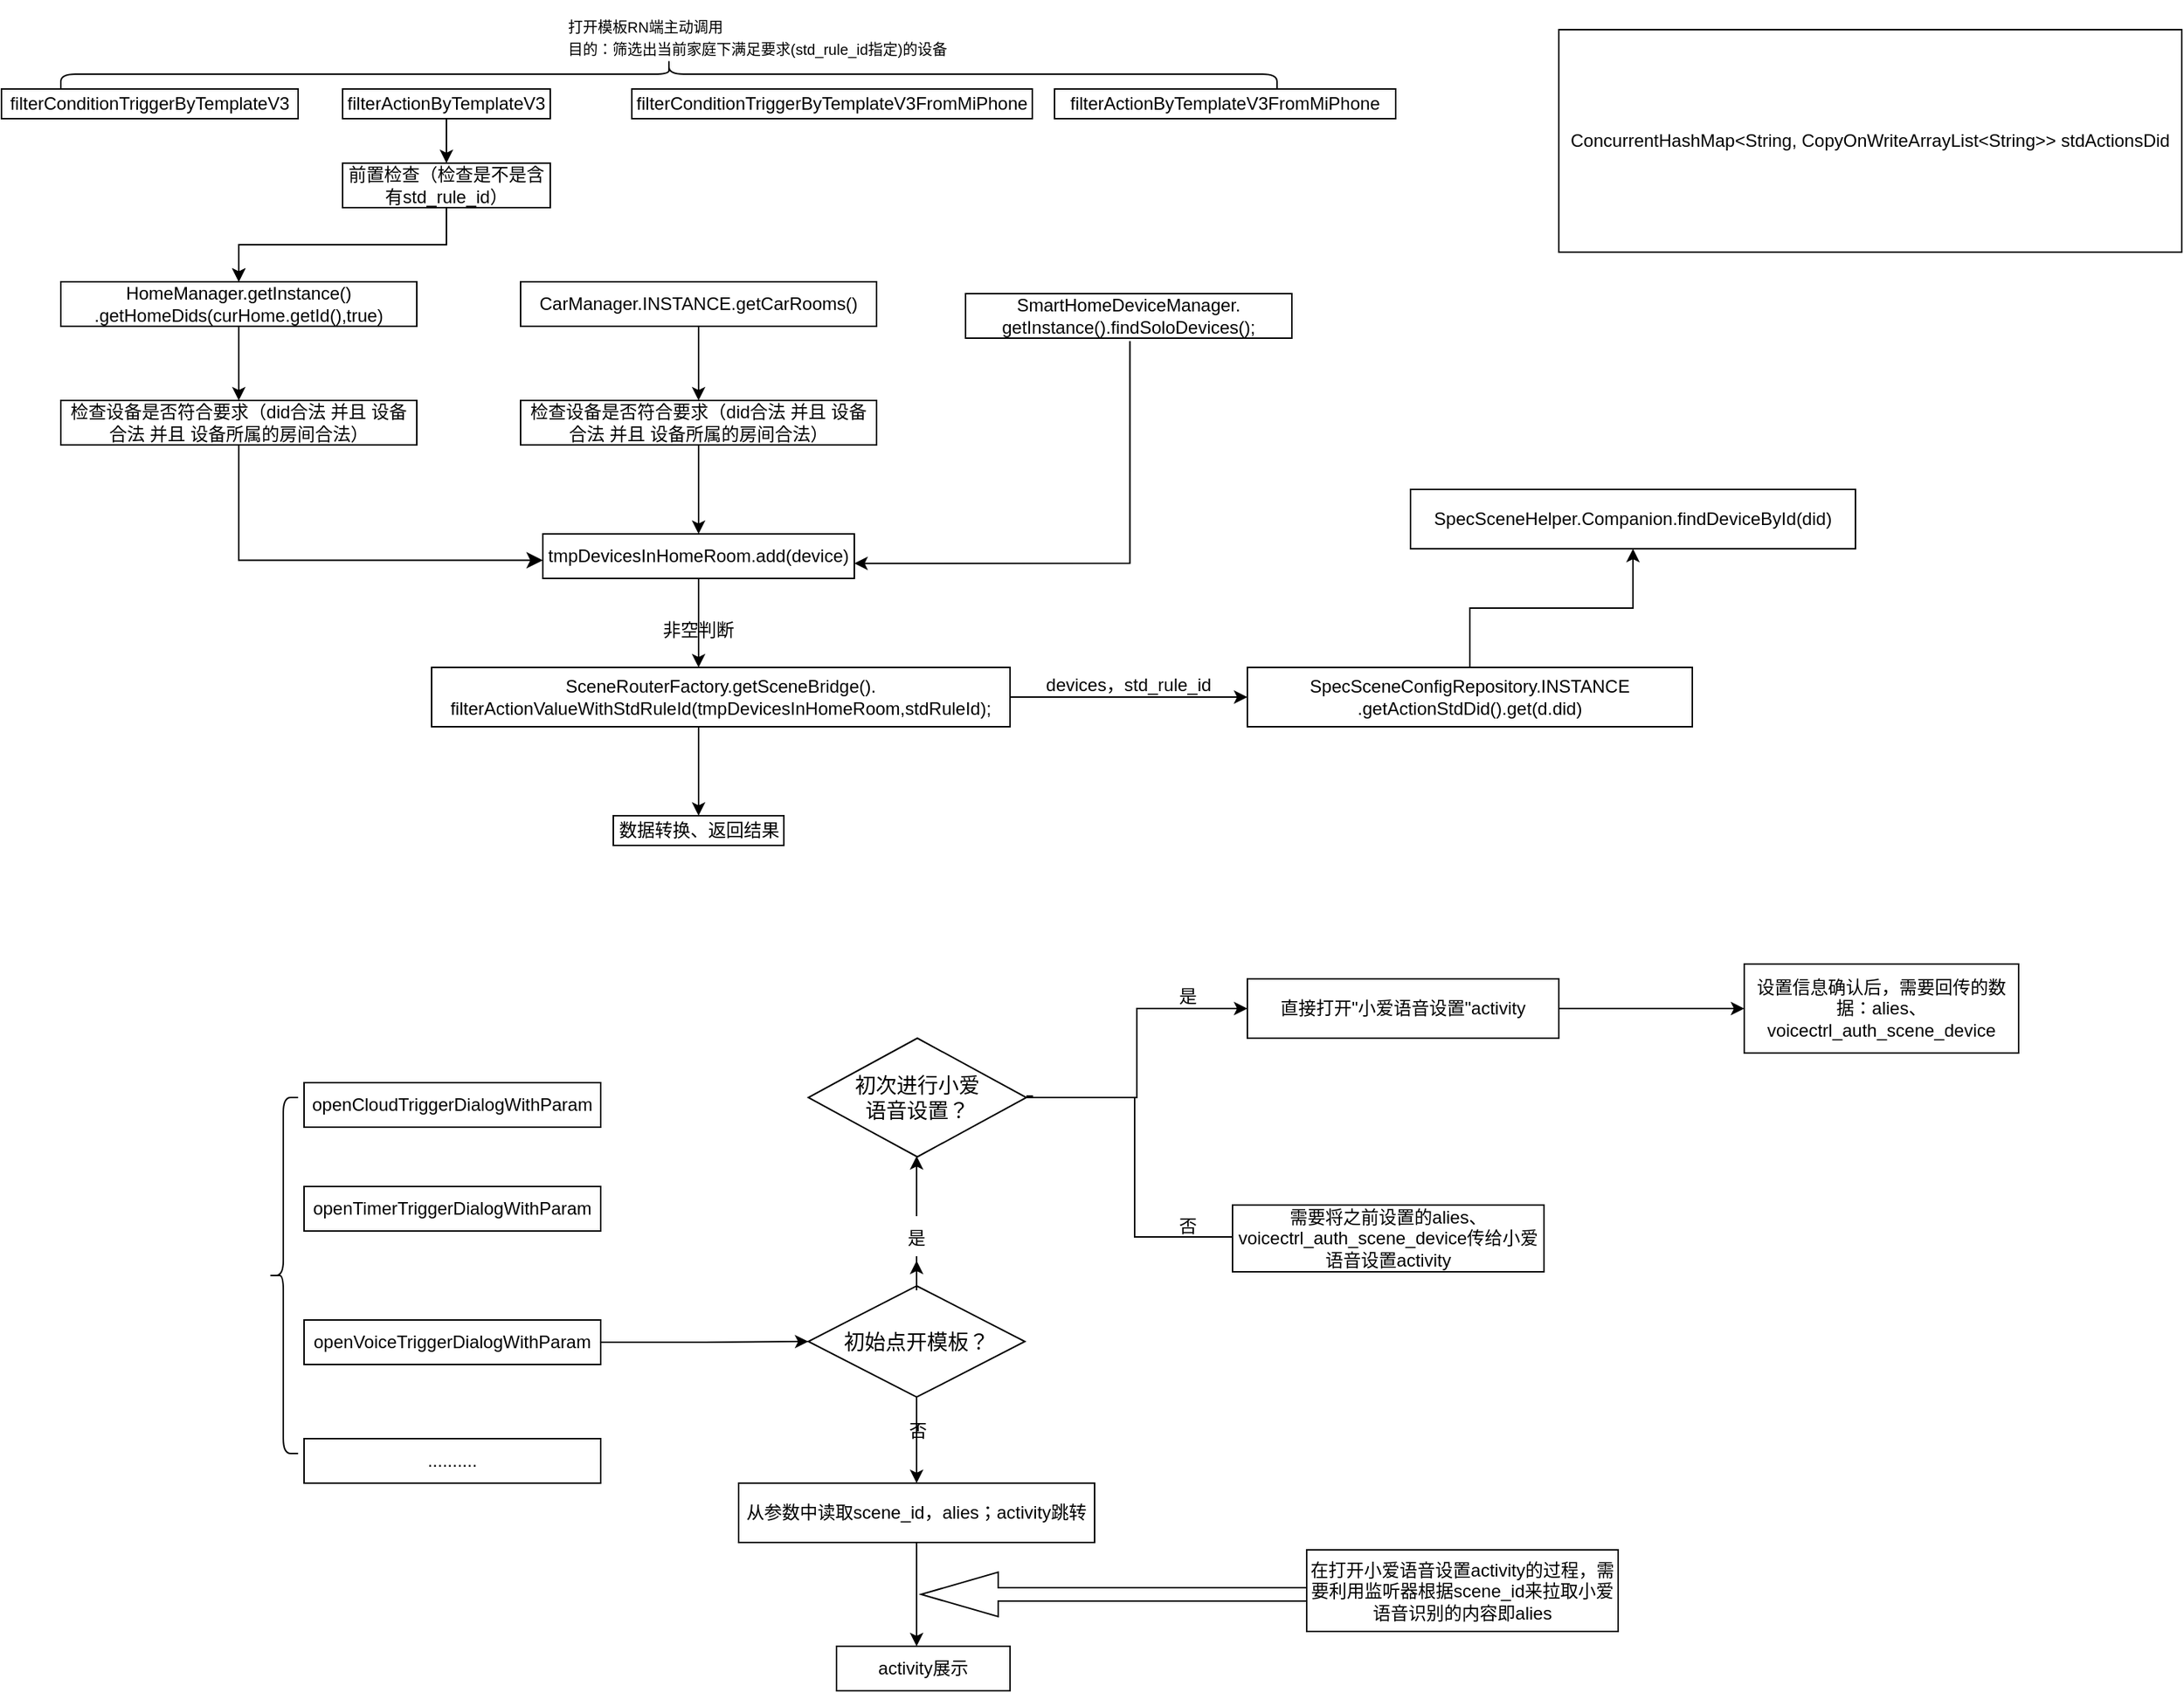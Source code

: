 <mxfile version="26.0.2">
  <diagram name="第 1 页" id="qcWDD4BdnjukdQCVl4ap">
    <mxGraphModel dx="1434" dy="790" grid="1" gridSize="10" guides="1" tooltips="1" connect="0" arrows="1" fold="1" page="1" pageScale="1" pageWidth="827" pageHeight="1169" math="0" shadow="0">
      <root>
        <mxCell id="0" />
        <mxCell id="1" parent="0" />
        <mxCell id="LGKpaFDRPndn7I6KlxH4-8" value="openCloudTriggerDialogWithParam" style="rounded=0;whiteSpace=wrap;html=1;" vertex="1" parent="1">
          <mxGeometry x="214" y="1560" width="200" height="30" as="geometry" />
        </mxCell>
        <mxCell id="LGKpaFDRPndn7I6KlxH4-63" value="" style="edgeStyle=orthogonalEdgeStyle;rounded=0;orthogonalLoop=1;jettySize=auto;html=1;" edge="1" parent="1" source="LGKpaFDRPndn7I6KlxH4-13" target="LGKpaFDRPndn7I6KlxH4-62">
          <mxGeometry relative="1" as="geometry" />
        </mxCell>
        <mxCell id="LGKpaFDRPndn7I6KlxH4-13" value="openVoiceTriggerDialogWithParam" style="rounded=0;whiteSpace=wrap;html=1;" vertex="1" parent="1">
          <mxGeometry x="214" y="1720" width="200" height="30" as="geometry" />
        </mxCell>
        <mxCell id="LGKpaFDRPndn7I6KlxH4-14" value="openTimerTriggerDialogWithParam" style="rounded=0;whiteSpace=wrap;html=1;" vertex="1" parent="1">
          <mxGeometry x="214" y="1630" width="200" height="30" as="geometry" />
        </mxCell>
        <mxCell id="LGKpaFDRPndn7I6KlxH4-16" value="filterConditionTriggerByTemplateV3" style="rounded=0;whiteSpace=wrap;html=1;" vertex="1" parent="1">
          <mxGeometry x="10" y="890" width="200" height="20" as="geometry" />
        </mxCell>
        <mxCell id="LGKpaFDRPndn7I6KlxH4-48" value="" style="edgeStyle=orthogonalEdgeStyle;rounded=0;orthogonalLoop=1;jettySize=auto;html=1;entryX=0.5;entryY=0;entryDx=0;entryDy=0;entryPerimeter=0;" edge="1" parent="1" source="LGKpaFDRPndn7I6KlxH4-17" target="LGKpaFDRPndn7I6KlxH4-23">
          <mxGeometry relative="1" as="geometry">
            <Array as="points">
              <mxPoint x="310" y="930" />
              <mxPoint x="310" y="930" />
            </Array>
          </mxGeometry>
        </mxCell>
        <mxCell id="LGKpaFDRPndn7I6KlxH4-17" value="filterActionByTemplateV3" style="rounded=0;whiteSpace=wrap;html=1;" vertex="1" parent="1">
          <mxGeometry x="240" y="890" width="140" height="20" as="geometry" />
        </mxCell>
        <mxCell id="LGKpaFDRPndn7I6KlxH4-18" value="filterConditionTriggerByTemplateV3FromMiPhone" style="rounded=0;whiteSpace=wrap;html=1;" vertex="1" parent="1">
          <mxGeometry x="435" y="890" width="270" height="20" as="geometry" />
        </mxCell>
        <mxCell id="LGKpaFDRPndn7I6KlxH4-19" value="filterActionByTemplateV3FromMiPhone" style="rounded=0;whiteSpace=wrap;html=1;" vertex="1" parent="1">
          <mxGeometry x="720" y="890" width="230" height="20" as="geometry" />
        </mxCell>
        <mxCell id="LGKpaFDRPndn7I6KlxH4-21" value="&lt;font style=&quot;font-size: 10px;&quot;&gt;打开模板RN端主动调用&lt;br&gt;目的：筛选出当前家庭下满足要求(std_rule_id指定)的设备&lt;br&gt;&lt;/font&gt;" style="text;html=1;align=left;verticalAlign=middle;whiteSpace=wrap;rounded=0;" vertex="1" parent="1">
          <mxGeometry x="390" y="830" width="280" height="50" as="geometry" />
        </mxCell>
        <mxCell id="LGKpaFDRPndn7I6KlxH4-22" value="" style="shape=curlyBracket;whiteSpace=wrap;html=1;rounded=1;labelPosition=left;verticalLabelPosition=middle;align=right;verticalAlign=middle;direction=south;" vertex="1" parent="1">
          <mxGeometry x="50" y="870" width="820" height="20" as="geometry" />
        </mxCell>
        <mxCell id="LGKpaFDRPndn7I6KlxH4-32" value="" style="edgeStyle=orthogonalEdgeStyle;rounded=0;orthogonalLoop=1;jettySize=auto;html=1;" edge="1" parent="1" source="LGKpaFDRPndn7I6KlxH4-23" target="LGKpaFDRPndn7I6KlxH4-24">
          <mxGeometry relative="1" as="geometry" />
        </mxCell>
        <mxCell id="LGKpaFDRPndn7I6KlxH4-33" value="" style="edgeStyle=orthogonalEdgeStyle;rounded=0;orthogonalLoop=1;jettySize=auto;html=1;" edge="1" parent="1" source="LGKpaFDRPndn7I6KlxH4-23" target="LGKpaFDRPndn7I6KlxH4-24">
          <mxGeometry relative="1" as="geometry" />
        </mxCell>
        <mxCell id="LGKpaFDRPndn7I6KlxH4-23" value="前置检查（检查是不是含有std_rule_id）" style="rounded=0;whiteSpace=wrap;html=1;" vertex="1" parent="1">
          <mxGeometry x="240" y="940" width="140" height="30" as="geometry" />
        </mxCell>
        <mxCell id="LGKpaFDRPndn7I6KlxH4-34" value="" style="edgeStyle=orthogonalEdgeStyle;rounded=0;orthogonalLoop=1;jettySize=auto;html=1;" edge="1" parent="1" source="LGKpaFDRPndn7I6KlxH4-24" target="LGKpaFDRPndn7I6KlxH4-25">
          <mxGeometry relative="1" as="geometry" />
        </mxCell>
        <mxCell id="LGKpaFDRPndn7I6KlxH4-24" value="HomeManager.getInstance()&lt;br&gt;.getHomeDids(curHome.getId(),true)" style="rounded=0;whiteSpace=wrap;html=1;" vertex="1" parent="1">
          <mxGeometry x="50" y="1020" width="240" height="30" as="geometry" />
        </mxCell>
        <mxCell id="LGKpaFDRPndn7I6KlxH4-25" value="检查设备是否符合要求（did合法 并且 设备合法 并且 设备所属的房间合法）" style="rounded=0;whiteSpace=wrap;html=1;" vertex="1" parent="1">
          <mxGeometry x="50" y="1100" width="240" height="30" as="geometry" />
        </mxCell>
        <mxCell id="LGKpaFDRPndn7I6KlxH4-35" value="" style="edgeStyle=orthogonalEdgeStyle;rounded=0;orthogonalLoop=1;jettySize=auto;html=1;" edge="1" parent="1" source="LGKpaFDRPndn7I6KlxH4-27" target="LGKpaFDRPndn7I6KlxH4-28">
          <mxGeometry relative="1" as="geometry" />
        </mxCell>
        <mxCell id="LGKpaFDRPndn7I6KlxH4-27" value="&lt;span style=&quot;text-align: left;&quot;&gt;CarManager.INSTANCE.getCarRooms()&lt;/span&gt;" style="rounded=0;whiteSpace=wrap;html=1;" vertex="1" parent="1">
          <mxGeometry x="360" y="1020" width="240" height="30" as="geometry" />
        </mxCell>
        <mxCell id="LGKpaFDRPndn7I6KlxH4-37" value="" style="edgeStyle=orthogonalEdgeStyle;rounded=0;orthogonalLoop=1;jettySize=auto;html=1;" edge="1" parent="1" source="LGKpaFDRPndn7I6KlxH4-28" target="LGKpaFDRPndn7I6KlxH4-30">
          <mxGeometry relative="1" as="geometry" />
        </mxCell>
        <mxCell id="LGKpaFDRPndn7I6KlxH4-28" value="检查设备是否符合要求（did合法 并且 设备合法 并且 设备所属的房间合法）" style="rounded=0;whiteSpace=wrap;html=1;" vertex="1" parent="1">
          <mxGeometry x="360" y="1100" width="240" height="30" as="geometry" />
        </mxCell>
        <mxCell id="LGKpaFDRPndn7I6KlxH4-42" value="" style="edgeStyle=orthogonalEdgeStyle;rounded=0;orthogonalLoop=1;jettySize=auto;html=1;entryX=0.996;entryY=0.328;entryDx=0;entryDy=0;entryPerimeter=0;" edge="1" parent="1">
          <mxGeometry relative="1" as="geometry">
            <mxPoint x="770.806" y="1060" as="sourcePoint" />
            <mxPoint x="585.0" y="1209.84" as="targetPoint" />
            <Array as="points">
              <mxPoint x="770.84" y="1210" />
            </Array>
          </mxGeometry>
        </mxCell>
        <mxCell id="LGKpaFDRPndn7I6KlxH4-29" value="SmartHomeDeviceManager.&lt;br&gt;getInstance().findSoloDevices();" style="rounded=0;whiteSpace=wrap;html=1;" vertex="1" parent="1">
          <mxGeometry x="660" y="1028" width="220" height="30" as="geometry" />
        </mxCell>
        <mxCell id="LGKpaFDRPndn7I6KlxH4-43" value="" style="edgeStyle=orthogonalEdgeStyle;rounded=0;orthogonalLoop=1;jettySize=auto;html=1;" edge="1" parent="1" source="LGKpaFDRPndn7I6KlxH4-30" target="LGKpaFDRPndn7I6KlxH4-31">
          <mxGeometry relative="1" as="geometry">
            <Array as="points">
              <mxPoint x="480" y="1260" />
              <mxPoint x="480" y="1260" />
            </Array>
          </mxGeometry>
        </mxCell>
        <mxCell id="LGKpaFDRPndn7I6KlxH4-30" value="tmpDevicesInHomeRoom.add(device)" style="rounded=0;whiteSpace=wrap;html=1;" vertex="1" parent="1">
          <mxGeometry x="375" y="1190" width="210" height="30" as="geometry" />
        </mxCell>
        <mxCell id="LGKpaFDRPndn7I6KlxH4-45" value="" style="edgeStyle=orthogonalEdgeStyle;rounded=0;orthogonalLoop=1;jettySize=auto;html=1;" edge="1" parent="1" source="LGKpaFDRPndn7I6KlxH4-31" target="LGKpaFDRPndn7I6KlxH4-44">
          <mxGeometry relative="1" as="geometry">
            <Array as="points">
              <mxPoint x="480" y="1340" />
              <mxPoint x="480" y="1340" />
            </Array>
          </mxGeometry>
        </mxCell>
        <mxCell id="LGKpaFDRPndn7I6KlxH4-50" value="" style="edgeStyle=orthogonalEdgeStyle;rounded=0;orthogonalLoop=1;jettySize=auto;html=1;" edge="1" parent="1" source="LGKpaFDRPndn7I6KlxH4-31">
          <mxGeometry relative="1" as="geometry">
            <mxPoint x="850" y="1300" as="targetPoint" />
          </mxGeometry>
        </mxCell>
        <mxCell id="LGKpaFDRPndn7I6KlxH4-31" value="SceneRouterFactory.getSceneBridge().&lt;br&gt;filterActionValueWithStdRuleId(tmpDevicesInHomeRoom,stdRuleId);" style="rounded=0;whiteSpace=wrap;html=1;" vertex="1" parent="1">
          <mxGeometry x="300" y="1280" width="390" height="40" as="geometry" />
        </mxCell>
        <mxCell id="LGKpaFDRPndn7I6KlxH4-39" value="" style="edgeStyle=elbowEdgeStyle;elbow=horizontal;endArrow=classic;html=1;curved=0;rounded=0;endSize=8;startSize=8;exitX=0.5;exitY=1;exitDx=0;exitDy=0;exitPerimeter=0;" edge="1" parent="1" source="LGKpaFDRPndn7I6KlxH4-25">
          <mxGeometry width="50" height="50" relative="1" as="geometry">
            <mxPoint x="19.72" y="1180" as="sourcePoint" />
            <mxPoint x="375" y="1207.75" as="targetPoint" />
            <Array as="points">
              <mxPoint x="170" y="1180" />
            </Array>
          </mxGeometry>
        </mxCell>
        <mxCell id="LGKpaFDRPndn7I6KlxH4-44" value="数据转换、返回结果" style="whiteSpace=wrap;html=1;rounded=0;" vertex="1" parent="1">
          <mxGeometry x="422.5" y="1380" width="115" height="20" as="geometry" />
        </mxCell>
        <mxCell id="LGKpaFDRPndn7I6KlxH4-51" value="非空判断" style="text;html=1;align=center;verticalAlign=middle;whiteSpace=wrap;rounded=0;" vertex="1" parent="1">
          <mxGeometry x="450" y="1240" width="60" height="30" as="geometry" />
        </mxCell>
        <mxCell id="LGKpaFDRPndn7I6KlxH4-54" value="devices，std_rule_id" style="text;html=1;align=center;verticalAlign=middle;whiteSpace=wrap;rounded=0;" vertex="1" parent="1">
          <mxGeometry x="710" y="1277" width="120" height="30" as="geometry" />
        </mxCell>
        <mxCell id="LGKpaFDRPndn7I6KlxH4-58" value="" style="edgeStyle=orthogonalEdgeStyle;rounded=0;orthogonalLoop=1;jettySize=auto;html=1;" edge="1" parent="1" source="LGKpaFDRPndn7I6KlxH4-56" target="LGKpaFDRPndn7I6KlxH4-57">
          <mxGeometry relative="1" as="geometry" />
        </mxCell>
        <mxCell id="LGKpaFDRPndn7I6KlxH4-56" value="SpecSceneConfigRepository.INSTANCE&lt;br&gt;.getActionStdDid().get(d.did)" style="rounded=0;whiteSpace=wrap;html=1;" vertex="1" parent="1">
          <mxGeometry x="850" y="1280" width="300" height="40" as="geometry" />
        </mxCell>
        <mxCell id="LGKpaFDRPndn7I6KlxH4-57" value="SpecSceneHelper.Companion.findDeviceById(did)" style="rounded=0;whiteSpace=wrap;html=1;" vertex="1" parent="1">
          <mxGeometry x="960" y="1160" width="300" height="40" as="geometry" />
        </mxCell>
        <mxCell id="LGKpaFDRPndn7I6KlxH4-59" value="ConcurrentHashMap&amp;lt;String, CopyOnWriteArrayList&amp;lt;String&amp;gt;&amp;gt; stdActionsDid" style="rounded=0;whiteSpace=wrap;html=1;" vertex="1" parent="1">
          <mxGeometry x="1060" y="850" width="420" height="150" as="geometry" />
        </mxCell>
        <mxCell id="LGKpaFDRPndn7I6KlxH4-60" value="" style="shape=curlyBracket;whiteSpace=wrap;html=1;rounded=1;labelPosition=left;verticalLabelPosition=middle;align=right;verticalAlign=middle;" vertex="1" parent="1">
          <mxGeometry x="190" y="1570" width="20" height="240" as="geometry" />
        </mxCell>
        <mxCell id="LGKpaFDRPndn7I6KlxH4-61" value=".........." style="rounded=0;whiteSpace=wrap;html=1;" vertex="1" parent="1">
          <mxGeometry x="214" y="1800" width="200" height="30" as="geometry" />
        </mxCell>
        <mxCell id="LGKpaFDRPndn7I6KlxH4-67" value="" style="edgeStyle=orthogonalEdgeStyle;rounded=0;orthogonalLoop=1;jettySize=auto;html=1;" edge="1" parent="1" source="LGKpaFDRPndn7I6KlxH4-62" target="LGKpaFDRPndn7I6KlxH4-66">
          <mxGeometry relative="1" as="geometry" />
        </mxCell>
        <mxCell id="LGKpaFDRPndn7I6KlxH4-69" value="" style="edgeStyle=orthogonalEdgeStyle;rounded=0;orthogonalLoop=1;jettySize=auto;html=1;" edge="1" parent="1" source="LGKpaFDRPndn7I6KlxH4-72">
          <mxGeometry relative="1" as="geometry">
            <mxPoint x="627" y="1609.5" as="targetPoint" />
          </mxGeometry>
        </mxCell>
        <mxCell id="LGKpaFDRPndn7I6KlxH4-62" value="&lt;font style=&quot;font-size: 14px;&quot;&gt;初始点开模板？&lt;/font&gt;" style="rhombus;whiteSpace=wrap;html=1;rounded=0;" vertex="1" parent="1">
          <mxGeometry x="554" y="1697" width="146" height="75" as="geometry" />
        </mxCell>
        <mxCell id="LGKpaFDRPndn7I6KlxH4-85" value="" style="edgeStyle=orthogonalEdgeStyle;rounded=0;orthogonalLoop=1;jettySize=auto;html=1;" edge="1" parent="1" source="LGKpaFDRPndn7I6KlxH4-66">
          <mxGeometry relative="1" as="geometry">
            <mxPoint x="627" y="1940" as="targetPoint" />
          </mxGeometry>
        </mxCell>
        <mxCell id="LGKpaFDRPndn7I6KlxH4-66" value="从参数中读取scene_id，alies；activity跳转" style="rounded=0;whiteSpace=wrap;html=1;" vertex="1" parent="1">
          <mxGeometry x="507" y="1830" width="240" height="40" as="geometry" />
        </mxCell>
        <mxCell id="LGKpaFDRPndn7I6KlxH4-75" value="" style="edgeStyle=orthogonalEdgeStyle;rounded=0;orthogonalLoop=1;jettySize=auto;html=1;" edge="1" parent="1" source="LGKpaFDRPndn7I6KlxH4-70" target="LGKpaFDRPndn7I6KlxH4-74">
          <mxGeometry relative="1" as="geometry" />
        </mxCell>
        <mxCell id="LGKpaFDRPndn7I6KlxH4-77" value="" style="edgeStyle=orthogonalEdgeStyle;rounded=0;orthogonalLoop=1;jettySize=auto;html=1;entryX=-0.017;entryY=0.617;entryDx=0;entryDy=0;entryPerimeter=0;exitX=1;exitY=0.488;exitDx=0;exitDy=0;exitPerimeter=0;" edge="1" parent="1" source="LGKpaFDRPndn7I6KlxH4-70">
          <mxGeometry relative="1" as="geometry">
            <mxPoint x="705" y="1560" as="sourcePoint" />
            <mxPoint x="851.96" y="1664.02" as="targetPoint" />
            <Array as="points">
              <mxPoint x="705" y="1569" />
              <mxPoint x="705" y="1570" />
              <mxPoint x="774" y="1570" />
              <mxPoint x="774" y="1664" />
            </Array>
          </mxGeometry>
        </mxCell>
        <mxCell id="LGKpaFDRPndn7I6KlxH4-70" value="&lt;font style=&quot;font-size: 14px;&quot;&gt;初次进行小爱&lt;br&gt;语音设置？&lt;/font&gt;" style="rhombus;whiteSpace=wrap;html=1;" vertex="1" parent="1">
          <mxGeometry x="554" y="1530" width="147" height="80" as="geometry" />
        </mxCell>
        <mxCell id="LGKpaFDRPndn7I6KlxH4-71" value="否" style="text;html=1;align=center;verticalAlign=middle;whiteSpace=wrap;rounded=0;" vertex="1" parent="1">
          <mxGeometry x="597.5" y="1780" width="60" height="30" as="geometry" />
        </mxCell>
        <mxCell id="LGKpaFDRPndn7I6KlxH4-73" value="" style="edgeStyle=orthogonalEdgeStyle;rounded=0;orthogonalLoop=1;jettySize=auto;html=1;" edge="1" parent="1" source="LGKpaFDRPndn7I6KlxH4-62" target="LGKpaFDRPndn7I6KlxH4-72">
          <mxGeometry relative="1" as="geometry">
            <mxPoint x="627" y="1697" as="sourcePoint" />
            <mxPoint x="627" y="1609.5" as="targetPoint" />
          </mxGeometry>
        </mxCell>
        <mxCell id="LGKpaFDRPndn7I6KlxH4-72" value="是" style="text;html=1;align=center;verticalAlign=middle;whiteSpace=wrap;rounded=0;" vertex="1" parent="1">
          <mxGeometry x="597" y="1650" width="60" height="30" as="geometry" />
        </mxCell>
        <mxCell id="LGKpaFDRPndn7I6KlxH4-89" value="" style="edgeStyle=orthogonalEdgeStyle;rounded=0;orthogonalLoop=1;jettySize=auto;html=1;" edge="1" parent="1" source="LGKpaFDRPndn7I6KlxH4-74" target="LGKpaFDRPndn7I6KlxH4-88">
          <mxGeometry relative="1" as="geometry" />
        </mxCell>
        <mxCell id="LGKpaFDRPndn7I6KlxH4-74" value="直接打开&quot;小爱语音设置&quot;activity" style="whiteSpace=wrap;html=1;" vertex="1" parent="1">
          <mxGeometry x="850" y="1490" width="210" height="40" as="geometry" />
        </mxCell>
        <mxCell id="LGKpaFDRPndn7I6KlxH4-76" value="需要将之前设置的alies、voicectrl_auth_scene_device传给小爱语音设置activity" style="whiteSpace=wrap;html=1;" vertex="1" parent="1">
          <mxGeometry x="840" y="1642.5" width="210" height="45" as="geometry" />
        </mxCell>
        <mxCell id="LGKpaFDRPndn7I6KlxH4-80" value="否" style="text;html=1;align=center;verticalAlign=middle;whiteSpace=wrap;rounded=0;" vertex="1" parent="1">
          <mxGeometry x="780" y="1642" width="60" height="30" as="geometry" />
        </mxCell>
        <mxCell id="LGKpaFDRPndn7I6KlxH4-81" value="是" style="text;html=1;align=center;verticalAlign=middle;whiteSpace=wrap;rounded=0;" vertex="1" parent="1">
          <mxGeometry x="780" y="1487" width="60" height="30" as="geometry" />
        </mxCell>
        <mxCell id="LGKpaFDRPndn7I6KlxH4-82" value="activity展示" style="whiteSpace=wrap;html=1;rounded=0;" vertex="1" parent="1">
          <mxGeometry x="573" y="1940" width="117" height="30" as="geometry" />
        </mxCell>
        <mxCell id="LGKpaFDRPndn7I6KlxH4-86" value="" style="shape=singleArrow;direction=west;whiteSpace=wrap;html=1;" vertex="1" parent="1">
          <mxGeometry x="630" y="1890" width="260" height="30" as="geometry" />
        </mxCell>
        <mxCell id="LGKpaFDRPndn7I6KlxH4-87" value="在打开小爱语音设置activity的过程，需要利用监听器根据scene_id来拉取小爱语音识别的内容即alies" style="rounded=0;whiteSpace=wrap;html=1;" vertex="1" parent="1">
          <mxGeometry x="890" y="1875" width="210" height="55" as="geometry" />
        </mxCell>
        <mxCell id="LGKpaFDRPndn7I6KlxH4-88" value="设置信息确认后，需要回传的数据：alies、voicectrl_auth_scene_device" style="whiteSpace=wrap;html=1;" vertex="1" parent="1">
          <mxGeometry x="1185" y="1480" width="185" height="60" as="geometry" />
        </mxCell>
      </root>
    </mxGraphModel>
  </diagram>
</mxfile>
